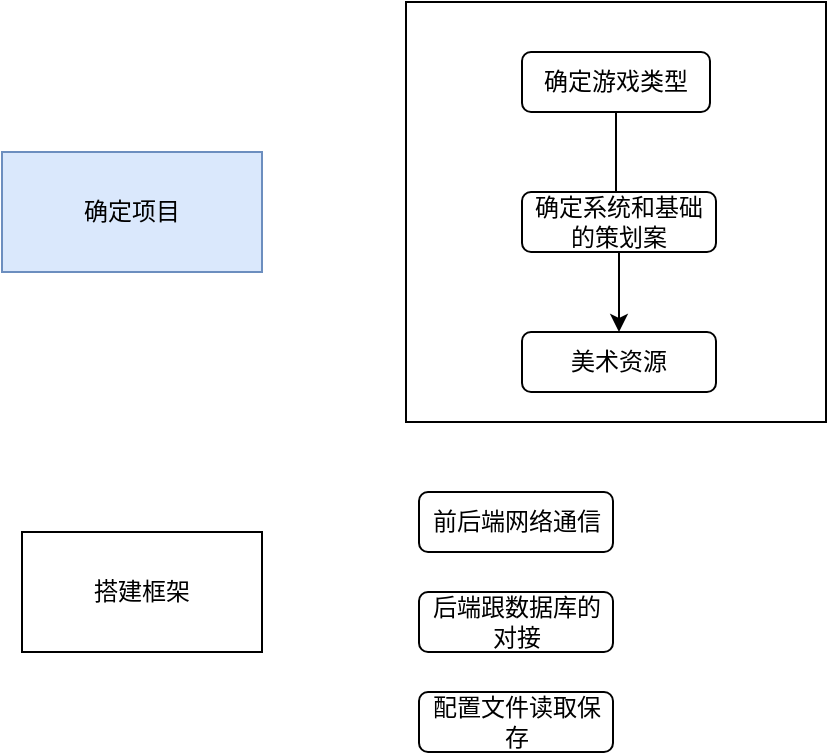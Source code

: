 <mxfile version="24.7.16">
  <diagram name="第 1 页" id="wvcm-iZDjbkusKjQKTrW">
    <mxGraphModel dx="889" dy="598" grid="1" gridSize="10" guides="1" tooltips="1" connect="1" arrows="1" fold="1" page="1" pageScale="1" pageWidth="827" pageHeight="1169" math="0" shadow="0">
      <root>
        <mxCell id="0" />
        <mxCell id="1" parent="0" />
        <mxCell id="clGv2IKDjnUP-FdFEpwZ-14" value="" style="whiteSpace=wrap;html=1;aspect=fixed;" vertex="1" parent="1">
          <mxGeometry x="302" y="15" width="210" height="210" as="geometry" />
        </mxCell>
        <mxCell id="clGv2IKDjnUP-FdFEpwZ-1" value="确定项目" style="rounded=0;whiteSpace=wrap;html=1;fillColor=#dae8fc;strokeColor=#6c8ebf;" vertex="1" parent="1">
          <mxGeometry x="100" y="90" width="130" height="60" as="geometry" />
        </mxCell>
        <mxCell id="clGv2IKDjnUP-FdFEpwZ-3" style="edgeStyle=orthogonalEdgeStyle;rounded=0;orthogonalLoop=1;jettySize=auto;html=1;" edge="1" parent="1" source="clGv2IKDjnUP-FdFEpwZ-2">
          <mxGeometry relative="1" as="geometry">
            <mxPoint x="407" y="120" as="targetPoint" />
          </mxGeometry>
        </mxCell>
        <mxCell id="clGv2IKDjnUP-FdFEpwZ-2" value="确定游戏类型" style="rounded=1;whiteSpace=wrap;html=1;" vertex="1" parent="1">
          <mxGeometry x="360" y="40" width="94" height="30" as="geometry" />
        </mxCell>
        <mxCell id="clGv2IKDjnUP-FdFEpwZ-6" value="" style="edgeStyle=orthogonalEdgeStyle;rounded=0;orthogonalLoop=1;jettySize=auto;html=1;" edge="1" parent="1" source="clGv2IKDjnUP-FdFEpwZ-4" target="clGv2IKDjnUP-FdFEpwZ-5">
          <mxGeometry relative="1" as="geometry" />
        </mxCell>
        <mxCell id="clGv2IKDjnUP-FdFEpwZ-4" value="确定系统和基础的策划案" style="rounded=1;whiteSpace=wrap;html=1;" vertex="1" parent="1">
          <mxGeometry x="360" y="110" width="97" height="30" as="geometry" />
        </mxCell>
        <mxCell id="clGv2IKDjnUP-FdFEpwZ-5" value="美术资源" style="rounded=1;whiteSpace=wrap;html=1;" vertex="1" parent="1">
          <mxGeometry x="360" y="180" width="97" height="30" as="geometry" />
        </mxCell>
        <mxCell id="clGv2IKDjnUP-FdFEpwZ-9" value="搭建框架" style="rounded=0;whiteSpace=wrap;html=1;" vertex="1" parent="1">
          <mxGeometry x="110" y="280" width="120" height="60" as="geometry" />
        </mxCell>
        <mxCell id="clGv2IKDjnUP-FdFEpwZ-12" value="前后端网络通信" style="rounded=1;whiteSpace=wrap;html=1;" vertex="1" parent="1">
          <mxGeometry x="308.5" y="260" width="97" height="30" as="geometry" />
        </mxCell>
        <mxCell id="clGv2IKDjnUP-FdFEpwZ-13" value="后端跟数据库的对接" style="rounded=1;whiteSpace=wrap;html=1;" vertex="1" parent="1">
          <mxGeometry x="308.5" y="310" width="97" height="30" as="geometry" />
        </mxCell>
        <mxCell id="clGv2IKDjnUP-FdFEpwZ-15" value="配置文件读取保存" style="rounded=1;whiteSpace=wrap;html=1;" vertex="1" parent="1">
          <mxGeometry x="308.5" y="360" width="97" height="30" as="geometry" />
        </mxCell>
      </root>
    </mxGraphModel>
  </diagram>
</mxfile>

